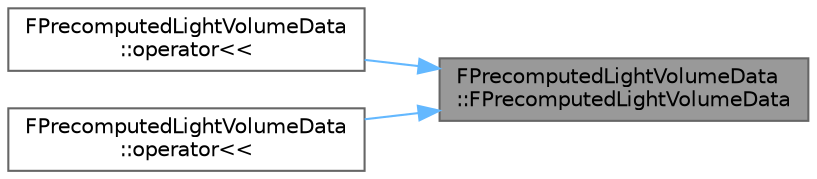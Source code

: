 digraph "FPrecomputedLightVolumeData::FPrecomputedLightVolumeData"
{
 // INTERACTIVE_SVG=YES
 // LATEX_PDF_SIZE
  bgcolor="transparent";
  edge [fontname=Helvetica,fontsize=10,labelfontname=Helvetica,labelfontsize=10];
  node [fontname=Helvetica,fontsize=10,shape=box,height=0.2,width=0.4];
  rankdir="RL";
  Node1 [id="Node000001",label="FPrecomputedLightVolumeData\l::FPrecomputedLightVolumeData",height=0.2,width=0.4,color="gray40", fillcolor="grey60", style="filled", fontcolor="black",tooltip=" "];
  Node1 -> Node2 [id="edge1_Node000001_Node000002",dir="back",color="steelblue1",style="solid",tooltip=" "];
  Node2 [id="Node000002",label="FPrecomputedLightVolumeData\l::operator\<\<",height=0.2,width=0.4,color="grey40", fillcolor="white", style="filled",URL="$d3/d16/classFPrecomputedLightVolumeData.html#a9969e89b35465b36c006035d0e7f431b",tooltip=" "];
  Node1 -> Node3 [id="edge2_Node000001_Node000003",dir="back",color="steelblue1",style="solid",tooltip=" "];
  Node3 [id="Node000003",label="FPrecomputedLightVolumeData\l::operator\<\<",height=0.2,width=0.4,color="grey40", fillcolor="white", style="filled",URL="$d3/d16/classFPrecomputedLightVolumeData.html#a1675df88973ce68cab65a504f3eb5db7",tooltip=" "];
}
